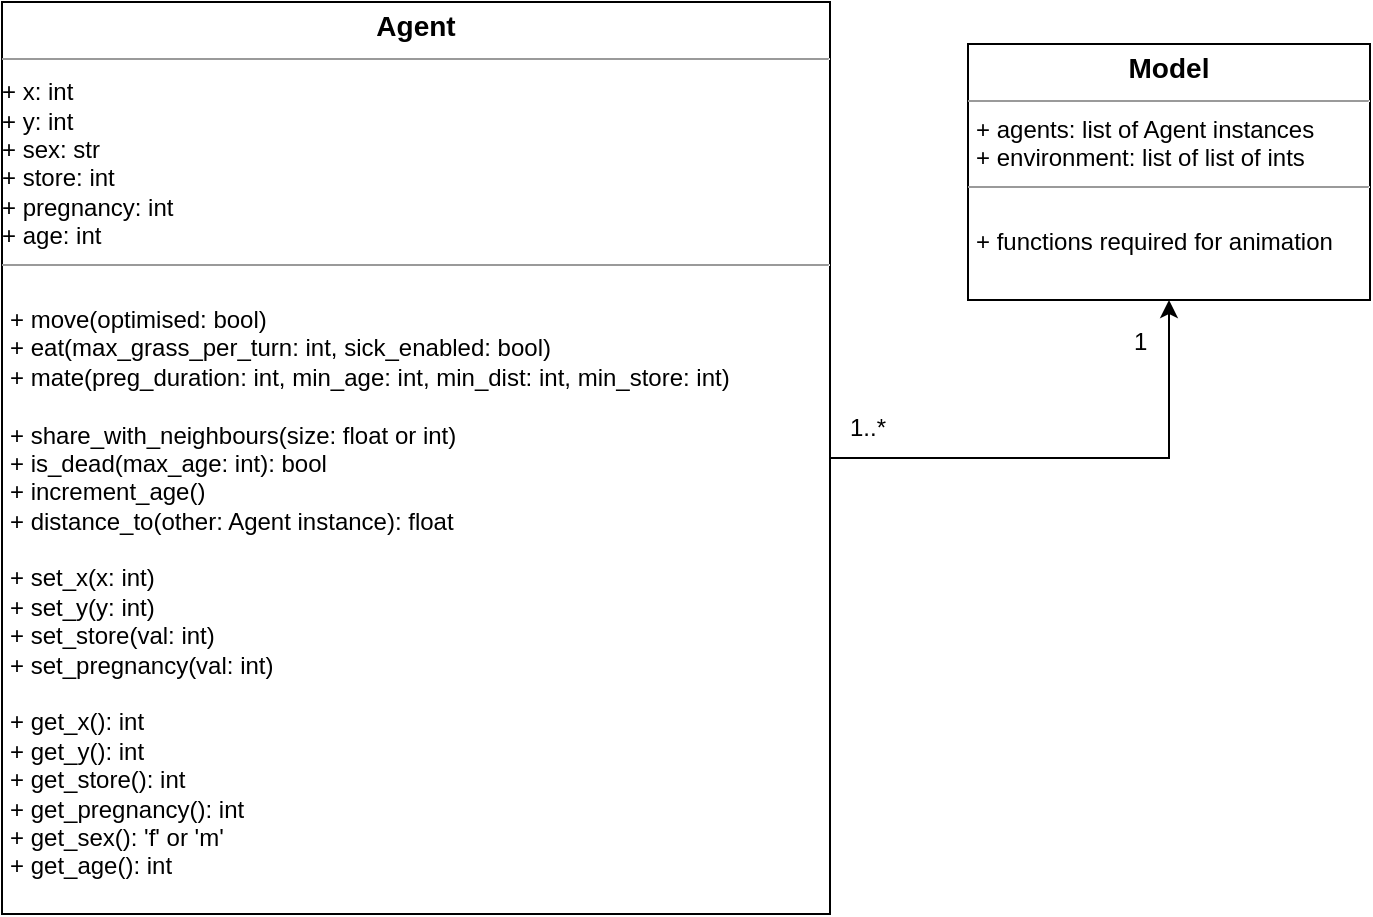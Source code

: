 <mxfile version="12.1.8" type="device" pages="1"><diagram name="Page-1" id="c4acf3e9-155e-7222-9cf6-157b1a14988f"><mxGraphModel dx="1559" dy="709" grid="0" gridSize="10" guides="1" tooltips="1" connect="1" arrows="1" fold="1" page="1" pageScale="1" pageWidth="413" pageHeight="583" background="none" math="0" shadow="0"><root><mxCell id="0"/><mxCell id="1" parent="0"/><mxCell id="5d2195bd80daf111-9" value="&lt;p style=&quot;margin: 4px 0px 0px ; text-align: center ; font-size: 14px&quot;&gt;&lt;b&gt;&lt;font style=&quot;font-size: 14px&quot;&gt;Model&lt;/font&gt;&lt;/b&gt;&lt;/p&gt;&lt;hr size=&quot;1&quot; style=&quot;font-size: 14px&quot;&gt;&lt;p style=&quot;margin: 0px ; margin-left: 4px&quot;&gt;+ agents: list of Agent instances&lt;br&gt;&lt;/p&gt;&lt;p style=&quot;margin: 0px ; margin-left: 4px&quot;&gt;+ environment: list of list of ints&lt;br&gt;&lt;/p&gt;&lt;hr size=&quot;1&quot;&gt;&lt;p style=&quot;margin: 0px ; margin-left: 4px&quot;&gt;&lt;br&gt;&lt;/p&gt;&lt;p style=&quot;margin: 0px ; margin-left: 4px&quot;&gt;+ functions required for animation&lt;/p&gt;" style="verticalAlign=top;align=left;overflow=fill;fontSize=12;fontFamily=Helvetica;html=1;rounded=0;shadow=0;comic=0;labelBackgroundColor=none;strokeColor=#000000;strokeWidth=1;fillColor=#ffffff;" parent="1" vertex="1"><mxGeometry x="548" y="404" width="201" height="128" as="geometry"/></mxCell><mxCell id="GWH-pccmTejy8sJ49ymx-5" style="edgeStyle=orthogonalEdgeStyle;rounded=0;orthogonalLoop=1;jettySize=auto;html=1;entryX=0.5;entryY=1;entryDx=0;entryDy=0;exitX=1;exitY=0.5;exitDx=0;exitDy=0;" parent="1" source="-aq5BQxeT2BKObvSAzAS-1" target="5d2195bd80daf111-9" edge="1"><mxGeometry relative="1" as="geometry"><mxPoint x="394" y="393" as="sourcePoint"/></mxGeometry></mxCell><mxCell id="GWH-pccmTejy8sJ49ymx-6" value="1" style="text;html=1;resizable=0;points=[];autosize=1;align=left;verticalAlign=top;spacingTop=-4;" parent="1" vertex="1"><mxGeometry x="628.5" y="543" width="20" height="20" as="geometry"/></mxCell><mxCell id="GWH-pccmTejy8sJ49ymx-8" value="1..*" style="text;html=1;resizable=0;points=[];autosize=1;align=left;verticalAlign=top;spacingTop=-4;" parent="1" vertex="1"><mxGeometry x="487" y="586" width="30" height="20" as="geometry"/></mxCell><mxCell id="-aq5BQxeT2BKObvSAzAS-1" value="&lt;p style=&quot;margin: 4px 0px 0px ; text-align: center ; font-size: 14px&quot;&gt;&lt;b&gt;Agent&lt;/b&gt;&lt;/p&gt;&lt;hr size=&quot;1&quot; style=&quot;font-size: 14px&quot;&gt;&lt;p style=&quot;margin: 4px 0px 0px ; font-size: 14px&quot;&gt;&lt;span style=&quot;font-size: 12px&quot;&gt;+ x: int&lt;/span&gt;&lt;br&gt;&lt;/p&gt;&lt;div&gt;+ y: int&lt;/div&gt;&lt;div&gt;+ sex: str&lt;/div&gt;&lt;div&gt;+ store: int&lt;/div&gt;&lt;div&gt;+ pregnancy: int&lt;/div&gt;&lt;div&gt;+ age: int&lt;/div&gt;&lt;hr size=&quot;1&quot;&gt;&lt;p style=&quot;margin: 0px ; margin-left: 4px&quot;&gt;&lt;br&gt;&lt;/p&gt;&lt;p style=&quot;margin: 0px 0px 0px 4px&quot;&gt;+ move(optimised: bool)&lt;/p&gt;&lt;p style=&quot;margin: 0px 0px 0px 4px&quot;&gt;+ eat(max_grass_per_turn: int, sick_enabled: bool)&lt;/p&gt;&lt;p style=&quot;margin: 0px 0px 0px 4px&quot;&gt;+ mate(preg_duration: int, min_age: int, min_dist: int, min_store: int)&lt;/p&gt;&lt;p style=&quot;margin: 0px 0px 0px 4px&quot;&gt;&lt;br&gt;&lt;/p&gt;&lt;p style=&quot;margin: 0px 0px 0px 4px&quot;&gt;+ share_with_neighbours(size: float or int)&lt;/p&gt;&lt;p style=&quot;margin: 0px 0px 0px 4px&quot;&gt;+ is_dead(max_age: int): bool&lt;/p&gt;&lt;p style=&quot;margin: 0px 0px 0px 4px&quot;&gt;+ increment_age()&lt;/p&gt;&lt;p style=&quot;margin: 0px 0px 0px 4px&quot;&gt;+ distance_to(other: Agent instance): float&lt;/p&gt;&lt;p style=&quot;margin: 0px 0px 0px 4px&quot;&gt;&lt;br&gt;&lt;/p&gt;&lt;p style=&quot;margin: 0px 0px 0px 4px&quot;&gt;+&amp;nbsp;set_x(x: int)&lt;/p&gt;&lt;p style=&quot;margin: 0px 0px 0px 4px&quot;&gt;+ set_y(y: int)&lt;/p&gt;&lt;p style=&quot;margin: 0px 0px 0px 4px&quot;&gt;+ set_store(val: int)&lt;/p&gt;&lt;p style=&quot;margin: 0px 0px 0px 4px&quot;&gt;+ set_pregnancy(val: int)&lt;/p&gt;&lt;p style=&quot;margin: 0px 0px 0px 4px&quot;&gt;&lt;br&gt;&lt;/p&gt;&lt;p style=&quot;margin: 0px 0px 0px 4px&quot;&gt;+ get_x(): int&lt;/p&gt;&lt;p style=&quot;margin: 0px 0px 0px 4px&quot;&gt;+ get_y(): int&lt;/p&gt;&lt;p style=&quot;margin: 0px 0px 0px 4px&quot;&gt;+ get_store(): int&lt;/p&gt;&lt;p style=&quot;margin: 0px 0px 0px 4px&quot;&gt;+ get_pregnancy(): int&lt;/p&gt;&lt;p style=&quot;margin: 0px 0px 0px 4px&quot;&gt;+ get_sex(): 'f' or 'm'&lt;/p&gt;&lt;p style=&quot;margin: 0px 0px 0px 4px&quot;&gt;+ get_age(): int&lt;/p&gt;" style="verticalAlign=top;align=left;overflow=fill;fontSize=12;fontFamily=Helvetica;html=1;rounded=0;shadow=0;comic=0;labelBackgroundColor=none;strokeColor=#000000;strokeWidth=1;fillColor=#ffffff;" vertex="1" parent="1"><mxGeometry x="65" y="383" width="414" height="456" as="geometry"/></mxCell></root></mxGraphModel></diagram></mxfile>